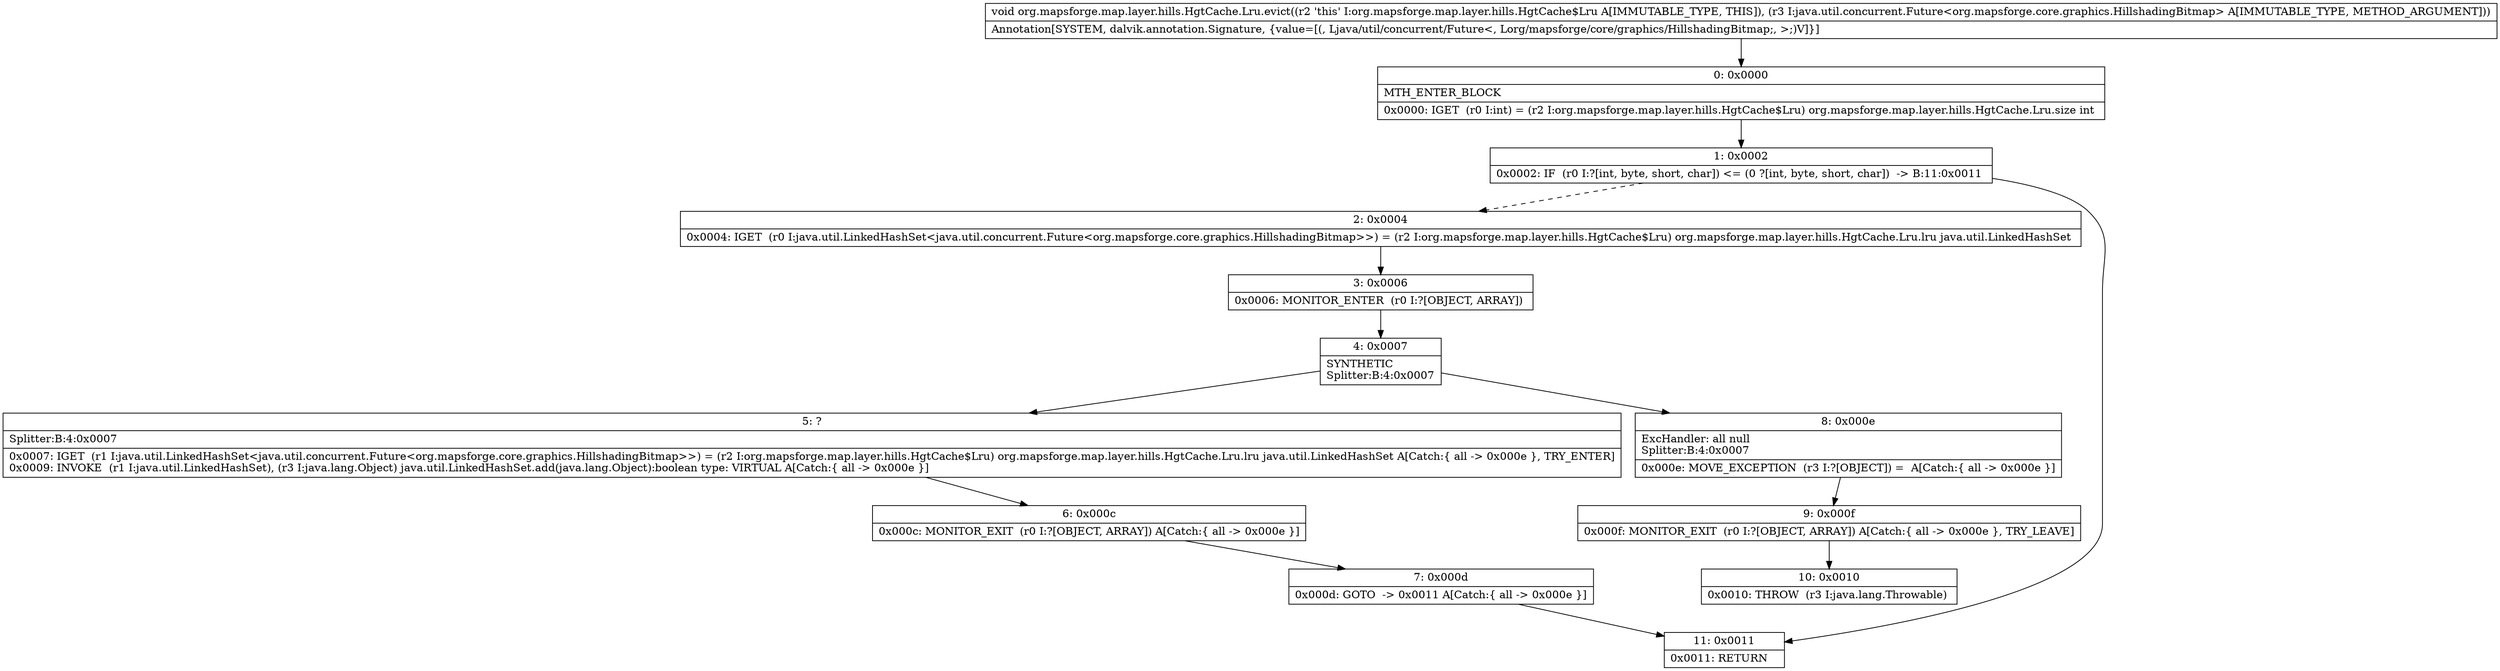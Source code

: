 digraph "CFG fororg.mapsforge.map.layer.hills.HgtCache.Lru.evict(Ljava\/util\/concurrent\/Future;)V" {
Node_0 [shape=record,label="{0\:\ 0x0000|MTH_ENTER_BLOCK\l|0x0000: IGET  (r0 I:int) = (r2 I:org.mapsforge.map.layer.hills.HgtCache$Lru) org.mapsforge.map.layer.hills.HgtCache.Lru.size int \l}"];
Node_1 [shape=record,label="{1\:\ 0x0002|0x0002: IF  (r0 I:?[int, byte, short, char]) \<= (0 ?[int, byte, short, char])  \-\> B:11:0x0011 \l}"];
Node_2 [shape=record,label="{2\:\ 0x0004|0x0004: IGET  (r0 I:java.util.LinkedHashSet\<java.util.concurrent.Future\<org.mapsforge.core.graphics.HillshadingBitmap\>\>) = (r2 I:org.mapsforge.map.layer.hills.HgtCache$Lru) org.mapsforge.map.layer.hills.HgtCache.Lru.lru java.util.LinkedHashSet \l}"];
Node_3 [shape=record,label="{3\:\ 0x0006|0x0006: MONITOR_ENTER  (r0 I:?[OBJECT, ARRAY]) \l}"];
Node_4 [shape=record,label="{4\:\ 0x0007|SYNTHETIC\lSplitter:B:4:0x0007\l}"];
Node_5 [shape=record,label="{5\:\ ?|Splitter:B:4:0x0007\l|0x0007: IGET  (r1 I:java.util.LinkedHashSet\<java.util.concurrent.Future\<org.mapsforge.core.graphics.HillshadingBitmap\>\>) = (r2 I:org.mapsforge.map.layer.hills.HgtCache$Lru) org.mapsforge.map.layer.hills.HgtCache.Lru.lru java.util.LinkedHashSet A[Catch:\{ all \-\> 0x000e \}, TRY_ENTER]\l0x0009: INVOKE  (r1 I:java.util.LinkedHashSet), (r3 I:java.lang.Object) java.util.LinkedHashSet.add(java.lang.Object):boolean type: VIRTUAL A[Catch:\{ all \-\> 0x000e \}]\l}"];
Node_6 [shape=record,label="{6\:\ 0x000c|0x000c: MONITOR_EXIT  (r0 I:?[OBJECT, ARRAY]) A[Catch:\{ all \-\> 0x000e \}]\l}"];
Node_7 [shape=record,label="{7\:\ 0x000d|0x000d: GOTO  \-\> 0x0011 A[Catch:\{ all \-\> 0x000e \}]\l}"];
Node_8 [shape=record,label="{8\:\ 0x000e|ExcHandler: all null\lSplitter:B:4:0x0007\l|0x000e: MOVE_EXCEPTION  (r3 I:?[OBJECT]) =  A[Catch:\{ all \-\> 0x000e \}]\l}"];
Node_9 [shape=record,label="{9\:\ 0x000f|0x000f: MONITOR_EXIT  (r0 I:?[OBJECT, ARRAY]) A[Catch:\{ all \-\> 0x000e \}, TRY_LEAVE]\l}"];
Node_10 [shape=record,label="{10\:\ 0x0010|0x0010: THROW  (r3 I:java.lang.Throwable) \l}"];
Node_11 [shape=record,label="{11\:\ 0x0011|0x0011: RETURN   \l}"];
MethodNode[shape=record,label="{void org.mapsforge.map.layer.hills.HgtCache.Lru.evict((r2 'this' I:org.mapsforge.map.layer.hills.HgtCache$Lru A[IMMUTABLE_TYPE, THIS]), (r3 I:java.util.concurrent.Future\<org.mapsforge.core.graphics.HillshadingBitmap\> A[IMMUTABLE_TYPE, METHOD_ARGUMENT]))  | Annotation[SYSTEM, dalvik.annotation.Signature, \{value=[(, Ljava\/util\/concurrent\/Future\<, Lorg\/mapsforge\/core\/graphics\/HillshadingBitmap;, \>;)V]\}]\l}"];
MethodNode -> Node_0;
Node_0 -> Node_1;
Node_1 -> Node_2[style=dashed];
Node_1 -> Node_11;
Node_2 -> Node_3;
Node_3 -> Node_4;
Node_4 -> Node_5;
Node_4 -> Node_8;
Node_5 -> Node_6;
Node_6 -> Node_7;
Node_7 -> Node_11;
Node_8 -> Node_9;
Node_9 -> Node_10;
}

